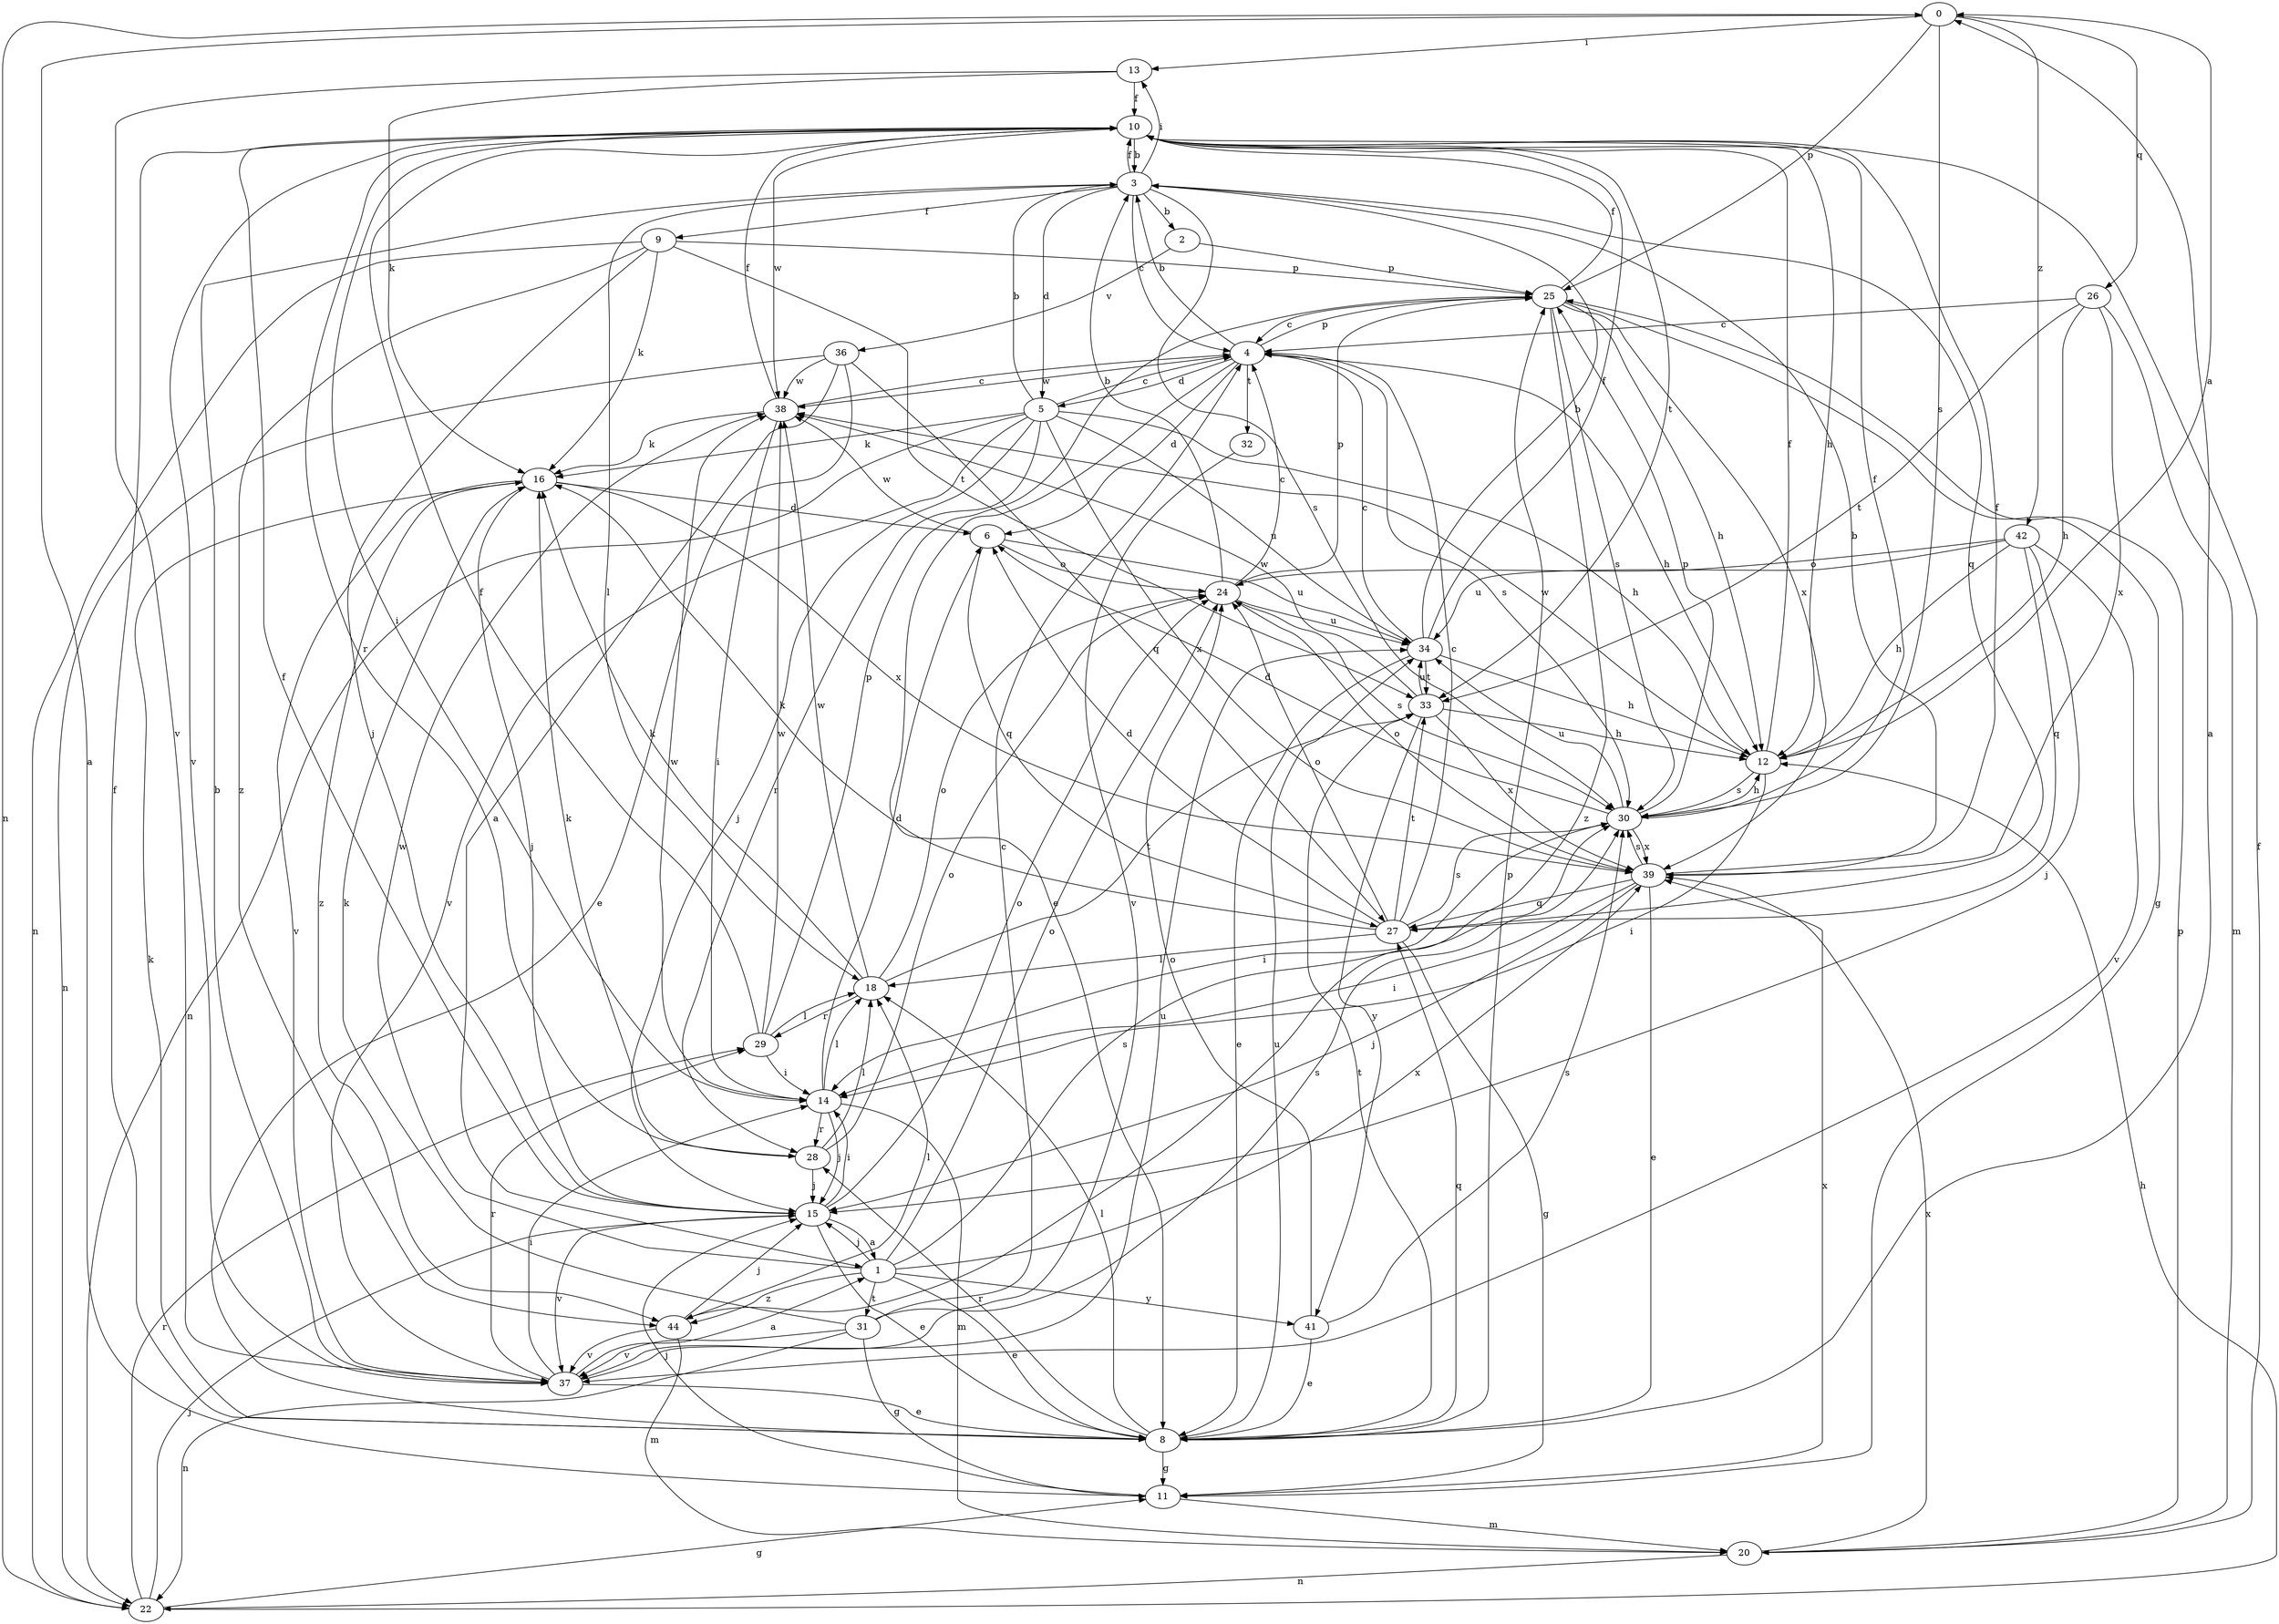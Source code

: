 strict digraph  {
0;
1;
2;
3;
4;
5;
6;
8;
9;
10;
11;
12;
13;
14;
15;
16;
18;
20;
22;
24;
25;
26;
27;
28;
29;
30;
31;
32;
33;
34;
36;
37;
38;
39;
41;
42;
44;
0 -> 13  [label=i];
0 -> 22  [label=n];
0 -> 25  [label=p];
0 -> 26  [label=q];
0 -> 30  [label=s];
0 -> 42  [label=z];
1 -> 8  [label=e];
1 -> 15  [label=j];
1 -> 24  [label=o];
1 -> 30  [label=s];
1 -> 31  [label=t];
1 -> 38  [label=w];
1 -> 39  [label=x];
1 -> 41  [label=y];
1 -> 44  [label=z];
2 -> 25  [label=p];
2 -> 36  [label=v];
3 -> 2  [label=b];
3 -> 4  [label=c];
3 -> 5  [label=d];
3 -> 9  [label=f];
3 -> 10  [label=f];
3 -> 13  [label=i];
3 -> 18  [label=l];
3 -> 27  [label=q];
3 -> 30  [label=s];
4 -> 3  [label=b];
4 -> 5  [label=d];
4 -> 6  [label=d];
4 -> 8  [label=e];
4 -> 12  [label=h];
4 -> 25  [label=p];
4 -> 30  [label=s];
4 -> 32  [label=t];
4 -> 38  [label=w];
5 -> 3  [label=b];
5 -> 4  [label=c];
5 -> 12  [label=h];
5 -> 15  [label=j];
5 -> 16  [label=k];
5 -> 22  [label=n];
5 -> 28  [label=r];
5 -> 34  [label=u];
5 -> 37  [label=v];
5 -> 39  [label=x];
6 -> 24  [label=o];
6 -> 27  [label=q];
6 -> 34  [label=u];
6 -> 38  [label=w];
8 -> 0  [label=a];
8 -> 10  [label=f];
8 -> 11  [label=g];
8 -> 16  [label=k];
8 -> 18  [label=l];
8 -> 25  [label=p];
8 -> 27  [label=q];
8 -> 28  [label=r];
8 -> 33  [label=t];
8 -> 34  [label=u];
9 -> 15  [label=j];
9 -> 16  [label=k];
9 -> 22  [label=n];
9 -> 25  [label=p];
9 -> 33  [label=t];
9 -> 44  [label=z];
10 -> 3  [label=b];
10 -> 12  [label=h];
10 -> 14  [label=i];
10 -> 28  [label=r];
10 -> 33  [label=t];
10 -> 37  [label=v];
10 -> 38  [label=w];
11 -> 0  [label=a];
11 -> 15  [label=j];
11 -> 20  [label=m];
11 -> 39  [label=x];
12 -> 0  [label=a];
12 -> 10  [label=f];
12 -> 14  [label=i];
12 -> 30  [label=s];
12 -> 38  [label=w];
13 -> 10  [label=f];
13 -> 16  [label=k];
13 -> 37  [label=v];
14 -> 6  [label=d];
14 -> 15  [label=j];
14 -> 18  [label=l];
14 -> 20  [label=m];
14 -> 28  [label=r];
14 -> 38  [label=w];
15 -> 1  [label=a];
15 -> 8  [label=e];
15 -> 10  [label=f];
15 -> 14  [label=i];
15 -> 24  [label=o];
15 -> 37  [label=v];
16 -> 6  [label=d];
16 -> 15  [label=j];
16 -> 37  [label=v];
16 -> 39  [label=x];
16 -> 44  [label=z];
18 -> 16  [label=k];
18 -> 24  [label=o];
18 -> 29  [label=r];
18 -> 33  [label=t];
18 -> 38  [label=w];
20 -> 10  [label=f];
20 -> 22  [label=n];
20 -> 25  [label=p];
20 -> 39  [label=x];
22 -> 11  [label=g];
22 -> 12  [label=h];
22 -> 15  [label=j];
22 -> 29  [label=r];
24 -> 3  [label=b];
24 -> 4  [label=c];
24 -> 25  [label=p];
24 -> 30  [label=s];
24 -> 34  [label=u];
25 -> 4  [label=c];
25 -> 10  [label=f];
25 -> 11  [label=g];
25 -> 12  [label=h];
25 -> 30  [label=s];
25 -> 39  [label=x];
25 -> 44  [label=z];
26 -> 4  [label=c];
26 -> 12  [label=h];
26 -> 20  [label=m];
26 -> 33  [label=t];
26 -> 39  [label=x];
27 -> 4  [label=c];
27 -> 6  [label=d];
27 -> 11  [label=g];
27 -> 16  [label=k];
27 -> 18  [label=l];
27 -> 24  [label=o];
27 -> 30  [label=s];
27 -> 33  [label=t];
28 -> 15  [label=j];
28 -> 16  [label=k];
28 -> 18  [label=l];
28 -> 24  [label=o];
29 -> 10  [label=f];
29 -> 14  [label=i];
29 -> 18  [label=l];
29 -> 25  [label=p];
29 -> 38  [label=w];
30 -> 6  [label=d];
30 -> 10  [label=f];
30 -> 12  [label=h];
30 -> 14  [label=i];
30 -> 25  [label=p];
30 -> 34  [label=u];
30 -> 39  [label=x];
31 -> 4  [label=c];
31 -> 11  [label=g];
31 -> 16  [label=k];
31 -> 22  [label=n];
31 -> 30  [label=s];
31 -> 37  [label=v];
32 -> 37  [label=v];
33 -> 12  [label=h];
33 -> 34  [label=u];
33 -> 38  [label=w];
33 -> 39  [label=x];
33 -> 41  [label=y];
34 -> 3  [label=b];
34 -> 4  [label=c];
34 -> 8  [label=e];
34 -> 10  [label=f];
34 -> 12  [label=h];
34 -> 33  [label=t];
36 -> 1  [label=a];
36 -> 8  [label=e];
36 -> 22  [label=n];
36 -> 27  [label=q];
36 -> 38  [label=w];
37 -> 1  [label=a];
37 -> 3  [label=b];
37 -> 8  [label=e];
37 -> 14  [label=i];
37 -> 29  [label=r];
37 -> 34  [label=u];
38 -> 4  [label=c];
38 -> 10  [label=f];
38 -> 14  [label=i];
38 -> 16  [label=k];
39 -> 3  [label=b];
39 -> 8  [label=e];
39 -> 10  [label=f];
39 -> 14  [label=i];
39 -> 15  [label=j];
39 -> 24  [label=o];
39 -> 27  [label=q];
39 -> 30  [label=s];
41 -> 8  [label=e];
41 -> 24  [label=o];
41 -> 30  [label=s];
42 -> 12  [label=h];
42 -> 15  [label=j];
42 -> 24  [label=o];
42 -> 27  [label=q];
42 -> 34  [label=u];
42 -> 37  [label=v];
44 -> 15  [label=j];
44 -> 18  [label=l];
44 -> 20  [label=m];
44 -> 37  [label=v];
}
